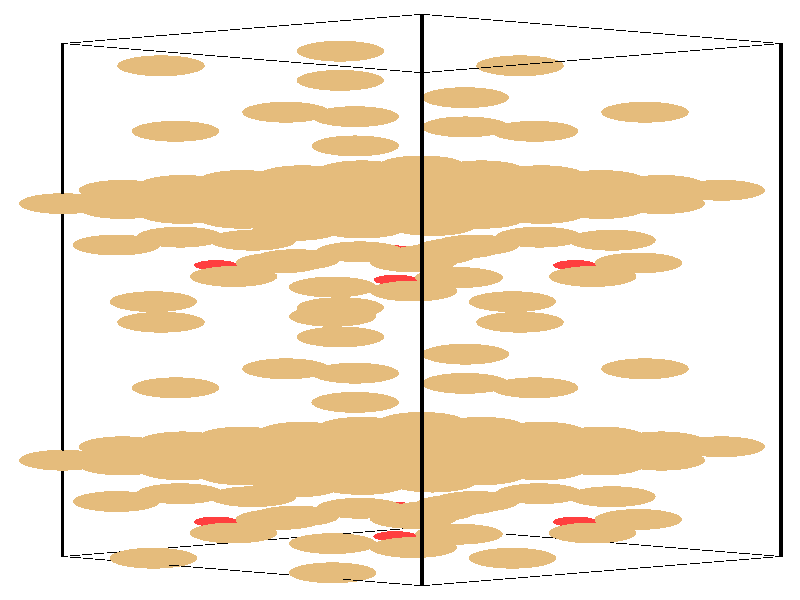 #include "colors.inc"
#include "finish.inc"

global_settings {assumed_gamma 1 max_trace_level 6}
background {color White}
camera {orthographic
  right -24.13*x up 76.08*y
  direction 1.00*z
  location <0,0,50.00> look_at <0,0,0>}
light_source {<  2.00,   3.00,  40.00> color White
  area_light <0.70, 0, 0>, <0, 0.70, 0>, 3, 3
  adaptive 1 jitter}

#declare simple = finish {phong 0.7}
#declare pale = finish {ambient .5 diffuse .85 roughness .001 specular 0.200 }
#declare intermediate = finish {ambient 0.3 diffuse 0.6 specular 0.10 roughness 0.04 }
#declare vmd = finish {ambient .0 diffuse .65 phong 0.1 phong_size 40. specular 0.500 }
#declare jmol = finish {ambient .2 diffuse .6 specular 1 roughness .001 metallic}
#declare ase2 = finish {ambient 0.05 brilliance 3 diffuse 0.6 metallic specular 0.70 roughness 0.04 reflection 0.15}
#declare ase3 = finish {ambient .15 brilliance 2 diffuse .6 metallic specular 1. roughness .001 reflection .0}
#declare glass = finish {ambient .05 diffuse .3 specular 1. roughness .001}
#declare glass2 = finish {ambient .0 diffuse .3 specular 1. reflection .25 roughness .001}
#declare Rcell = 0.050;
#declare Rbond = 0.100;

#macro atom(LOC, R, COL, TRANS, FIN)
  sphere{LOC, R texture{pigment{color COL transmit TRANS} finish{FIN}}}
#end
#macro constrain(LOC, R, COL, TRANS FIN)
union{torus{R, Rcell rotate 45*z texture{pigment{color COL transmit TRANS} finish{FIN}}}
      torus{R, Rcell rotate -45*z texture{pigment{color COL transmit TRANS} finish{FIN}}}
      translate LOC}
#end

cylinder {<-10.17, -32.52, -33.83>, <  0.66, -36.23, -23.65>, Rcell pigment {Black}}
cylinder {<  0.66, -28.82, -44.00>, < 11.49, -32.52, -33.83>, Rcell pigment {Black}}
cylinder {<  0.66,  36.23, -20.33>, < 11.49,  32.52, -10.15>, Rcell pigment {Black}}
cylinder {<-10.17,  32.52, -10.15>, <  0.66,  28.82,   0.03>, Rcell pigment {Black}}
cylinder {<-10.17, -32.52, -33.83>, <  0.66, -28.82, -44.00>, Rcell pigment {Black}}
cylinder {<  0.66, -36.23, -23.65>, < 11.49, -32.52, -33.83>, Rcell pigment {Black}}
cylinder {<  0.66,  28.82,   0.03>, < 11.49,  32.52, -10.15>, Rcell pigment {Black}}
cylinder {<-10.17,  32.52, -10.15>, <  0.66,  36.23, -20.33>, Rcell pigment {Black}}
cylinder {<-10.17, -32.52, -33.83>, <-10.17,  32.52, -10.15>, Rcell pigment {Black}}
cylinder {<  0.66, -36.23, -23.65>, <  0.66,  28.82,   0.03>, Rcell pigment {Black}}
cylinder {< 11.49, -32.52, -33.83>, < 11.49,  32.52, -10.15>, Rcell pigment {Black}}
cylinder {<  0.66, -28.82, -44.00>, <  0.66,  36.23, -20.33>, Rcell pigment {Black}}
atom(<-10.17, -20.31, -29.38>, 1.32, rgb <0.78, 0.50, 0.20>, 0.0, ase3) // #0 
atom(< -8.37, -20.92, -27.68>, 1.32, rgb <0.78, 0.50, 0.20>, 0.0, ase3) // #1 
atom(< -6.56, -21.54, -25.99>, 1.32, rgb <0.78, 0.50, 0.20>, 0.0, ase3) // #2 
atom(< -8.37, -19.69, -31.08>, 1.32, rgb <0.78, 0.50, 0.20>, 0.0, ase3) // #3 
atom(< -6.56, -20.31, -29.38>, 1.32, rgb <0.78, 0.50, 0.20>, 0.0, ase3) // #4 
atom(< -4.76, -20.92, -27.68>, 1.32, rgb <0.78, 0.50, 0.20>, 0.0, ase3) // #5 
atom(< -6.56, -19.07, -32.77>, 1.32, rgb <0.78, 0.50, 0.20>, 0.0, ase3) // #6 
atom(< -4.76, -19.69, -31.08>, 1.32, rgb <0.78, 0.50, 0.20>, 0.0, ase3) // #7 
atom(< -2.95, -20.31, -29.38>, 1.32, rgb <0.78, 0.50, 0.20>, 0.0, ase3) // #8 
atom(< -8.37, -18.61, -28.76>, 1.32, rgb <0.78, 0.50, 0.20>, 0.0, ase3) // #9 
atom(< -6.56, -19.23, -27.07>, 1.32, rgb <0.78, 0.50, 0.20>, 0.0, ase3) // #10 
atom(< -4.76, -19.85, -25.37>, 1.32, rgb <0.78, 0.50, 0.20>, 0.0, ase3) // #11 
atom(< -6.56, -17.99, -30.46>, 1.32, rgb <0.78, 0.50, 0.20>, 0.0, ase3) // #12 
atom(< -4.76, -18.61, -28.76>, 1.32, rgb <0.78, 0.50, 0.20>, 0.0, ase3) // #13 
atom(< -2.95, -19.23, -27.07>, 1.32, rgb <0.78, 0.50, 0.20>, 0.0, ase3) // #14 
atom(< -4.76, -17.38, -32.15>, 1.32, rgb <0.78, 0.50, 0.20>, 0.0, ase3) // #15 
atom(< -2.95, -17.99, -30.46>, 1.32, rgb <0.78, 0.50, 0.20>, 0.0, ase3) // #16 
atom(< -1.14, -18.61, -28.76>, 1.32, rgb <0.78, 0.50, 0.20>, 0.0, ase3) // #17 
atom(<  4.06, -11.13, -28.49>, 1.32, rgb <0.78, 0.50, 0.20>, 0.0, ase3) // #18 
atom(<  0.40,   1.13, -16.19>, 1.32, rgb <0.78, 0.50, 0.20>, 0.0, ase3) // #19 
atom(<  1.97, -10.57, -21.55>, 1.32, rgb <0.78, 0.50, 0.20>, 0.0, ase3) // #20 
atom(< -2.03,   1.64, -25.11>, 1.32, rgb <0.78, 0.50, 0.20>, 0.0, ase3) // #21 
atom(< -3.14,   5.12, -14.86>, 1.32, rgb <0.78, 0.50, 0.20>, 0.0, ase3) // #22 
atom(< -4.44,   7.58, -17.92>, 1.32, rgb <0.78, 0.50, 0.20>, 0.0, ase3) // #23 
atom(<  7.19,   4.69, -17.46>, 1.32, rgb <0.78, 0.50, 0.20>, 0.0, ase3) // #24 
atom(< -1.21,   6.11, -13.25>, 1.32, rgb <0.78, 0.50, 0.20>, 0.0, ase3) // #25 
atom(< -1.80,  -4.68, -20.12>, 1.32, rgb <0.78, 0.50, 0.20>, 0.0, ase3) // #26 
atom(<  5.28,   4.40, -25.28>, 0.66, rgb <1.00, 0.05, 0.05>, 0.0, ase3) // #27 
atom(<  6.03, -19.60, -28.52>, 0.76, rgb <0.56, 0.56, 0.56>, 0.0, ase3) // #28 
atom(<-10.17,  12.22, -17.54>, 1.32, rgb <0.78, 0.50, 0.20>, 0.0, ase3) // #29 
atom(< -8.37,  11.60, -15.85>, 1.32, rgb <0.78, 0.50, 0.20>, 0.0, ase3) // #30 
atom(< -6.56,  10.98, -14.15>, 1.32, rgb <0.78, 0.50, 0.20>, 0.0, ase3) // #31 
atom(< -8.37,  12.83, -19.24>, 1.32, rgb <0.78, 0.50, 0.20>, 0.0, ase3) // #32 
atom(< -6.56,  12.22, -17.54>, 1.32, rgb <0.78, 0.50, 0.20>, 0.0, ase3) // #33 
atom(< -4.76,  11.60, -15.85>, 1.32, rgb <0.78, 0.50, 0.20>, 0.0, ase3) // #34 
atom(< -6.56,  13.45, -20.93>, 1.32, rgb <0.78, 0.50, 0.20>, 0.0, ase3) // #35 
atom(< -4.76,  12.83, -19.24>, 1.32, rgb <0.78, 0.50, 0.20>, 0.0, ase3) // #36 
atom(< -2.95,  12.22, -17.54>, 1.32, rgb <0.78, 0.50, 0.20>, 0.0, ase3) // #37 
atom(< -8.37,  13.91, -16.92>, 1.32, rgb <0.78, 0.50, 0.20>, 0.0, ase3) // #38 
atom(< -6.56,  13.29, -15.23>, 1.32, rgb <0.78, 0.50, 0.20>, 0.0, ase3) // #39 
atom(< -4.76,  12.68, -13.53>, 1.32, rgb <0.78, 0.50, 0.20>, 0.0, ase3) // #40 
atom(< -6.56,  14.53, -18.62>, 1.32, rgb <0.78, 0.50, 0.20>, 0.0, ase3) // #41 
atom(< -4.76,  13.91, -16.92>, 1.32, rgb <0.78, 0.50, 0.20>, 0.0, ase3) // #42 
atom(< -2.95,  13.29, -15.23>, 1.32, rgb <0.78, 0.50, 0.20>, 0.0, ase3) // #43 
atom(< -4.76,  15.15, -20.32>, 1.32, rgb <0.78, 0.50, 0.20>, 0.0, ase3) // #44 
atom(< -2.95,  14.53, -18.62>, 1.32, rgb <0.78, 0.50, 0.20>, 0.0, ase3) // #45 
atom(< -1.14,  13.91, -16.92>, 1.32, rgb <0.78, 0.50, 0.20>, 0.0, ase3) // #46 
atom(<  4.06,  21.39, -16.65>, 1.32, rgb <0.78, 0.50, 0.20>, 0.0, ase3) // #47 
atom(<  0.40, -31.39, -28.03>, 1.32, rgb <0.78, 0.50, 0.20>, 0.0, ase3) // #48 
atom(<  1.97,  21.95,  -9.72>, 1.32, rgb <0.78, 0.50, 0.20>, 0.0, ase3) // #49 
atom(< -2.03, -30.89, -36.95>, 1.32, rgb <0.78, 0.50, 0.20>, 0.0, ase3) // #50 
atom(< -3.14, -27.40, -26.70>, 1.32, rgb <0.78, 0.50, 0.20>, 0.0, ase3) // #51 
atom(< -4.44, -24.94, -29.76>, 1.32, rgb <0.78, 0.50, 0.20>, 0.0, ase3) // #52 
atom(<  7.19, -27.83, -29.29>, 1.32, rgb <0.78, 0.50, 0.20>, 0.0, ase3) // #53 
atom(< -1.21, -26.41, -25.09>, 1.32, rgb <0.78, 0.50, 0.20>, 0.0, ase3) // #54 
atom(< -1.80,  27.85,  -8.28>, 1.32, rgb <0.78, 0.50, 0.20>, 0.0, ase3) // #55 
atom(<  5.28, -28.12, -37.11>, 0.66, rgb <1.00, 0.05, 0.05>, 0.0, ase3) // #56 
atom(<  6.03,  12.93, -16.68>, 0.76, rgb <0.56, 0.56, 0.56>, 0.0, ase3) // #57 
atom(< -4.76, -18.45, -34.47>, 1.32, rgb <0.78, 0.50, 0.20>, 0.0, ase3) // #58 
atom(< -2.95, -19.07, -32.77>, 1.32, rgb <0.78, 0.50, 0.20>, 0.0, ase3) // #59 
atom(< -1.15, -19.69, -31.08>, 1.32, rgb <0.78, 0.50, 0.20>, 0.0, ase3) // #60 
atom(< -2.95, -17.84, -36.16>, 1.32, rgb <0.78, 0.50, 0.20>, 0.0, ase3) // #61 
atom(< -1.15, -18.45, -34.47>, 1.32, rgb <0.78, 0.50, 0.20>, 0.0, ase3) // #62 
atom(<  0.66, -19.07, -32.77>, 1.32, rgb <0.78, 0.50, 0.20>, 0.0, ase3) // #63 
atom(< -1.15, -17.22, -37.86>, 1.32, rgb <0.78, 0.50, 0.20>, 0.0, ase3) // #64 
atom(<  0.66, -17.84, -36.16>, 1.32, rgb <0.78, 0.50, 0.20>, 0.0, ase3) // #65 
atom(<  2.46, -18.45, -34.47>, 1.32, rgb <0.78, 0.50, 0.20>, 0.0, ase3) // #66 
atom(< -2.95, -16.76, -33.85>, 1.32, rgb <0.78, 0.50, 0.20>, 0.0, ase3) // #67 
atom(< -1.15, -17.38, -32.15>, 1.32, rgb <0.78, 0.50, 0.20>, 0.0, ase3) // #68 
atom(<  0.66, -17.99, -30.46>, 1.32, rgb <0.78, 0.50, 0.20>, 0.0, ase3) // #69 
atom(< -1.15, -16.14, -35.55>, 1.32, rgb <0.78, 0.50, 0.20>, 0.0, ase3) // #70 
atom(<  0.66, -16.76, -33.85>, 1.32, rgb <0.78, 0.50, 0.20>, 0.0, ase3) // #71 
atom(<  2.46, -17.38, -32.15>, 1.32, rgb <0.78, 0.50, 0.20>, 0.0, ase3) // #72 
atom(<  0.66, -15.52, -37.24>, 1.32, rgb <0.78, 0.50, 0.20>, 0.0, ase3) // #73 
atom(<  2.46, -16.14, -35.55>, 1.32, rgb <0.78, 0.50, 0.20>, 0.0, ase3) // #74 
atom(<  4.27, -16.76, -33.85>, 1.32, rgb <0.78, 0.50, 0.20>, 0.0, ase3) // #75 
atom(< -1.35, -12.98, -23.40>, 1.32, rgb <0.78, 0.50, 0.20>, 0.0, ase3) // #76 
atom(<  5.81,   2.98, -21.28>, 1.32, rgb <0.78, 0.50, 0.20>, 0.0, ase3) // #77 
atom(<  7.39,  -8.72, -26.64>, 1.32, rgb <0.78, 0.50, 0.20>, 0.0, ase3) // #78 
atom(< -7.44,  -0.21, -20.03>, 1.32, rgb <0.78, 0.50, 0.20>, 0.0, ase3) // #79 
atom(<  2.28,   6.97, -19.95>, 1.32, rgb <0.78, 0.50, 0.20>, 0.0, ase3) // #80 
atom(<  0.98,   9.44, -23.01>, 1.32, rgb <0.78, 0.50, 0.20>, 0.0, ase3) // #81 
atom(<  1.78,   2.84, -12.37>, 1.32, rgb <0.78, 0.50, 0.20>, 0.0, ase3) // #82 
atom(<  4.20,   7.97, -18.34>, 1.32, rgb <0.78, 0.50, 0.20>, 0.0, ase3) // #83 
atom(<  3.62,  -2.82, -25.20>, 1.32, rgb <0.78, 0.50, 0.20>, 0.0, ase3) // #84 
atom(< -0.14,   2.55, -20.19>, 0.66, rgb <1.00, 0.05, 0.05>, 0.0, ase3) // #85 
atom(<  0.61, -21.45, -23.43>, 0.76, rgb <0.56, 0.56, 0.56>, 0.0, ase3) // #86 
atom(< -4.76,  14.07, -22.63>, 1.32, rgb <0.78, 0.50, 0.20>, 0.0, ase3) // #87 
atom(< -2.95,  13.45, -20.93>, 1.32, rgb <0.78, 0.50, 0.20>, 0.0, ase3) // #88 
atom(< -1.15,  12.83, -19.24>, 1.32, rgb <0.78, 0.50, 0.20>, 0.0, ase3) // #89 
atom(< -2.95,  14.69, -24.33>, 1.32, rgb <0.78, 0.50, 0.20>, 0.0, ase3) // #90 
atom(< -1.15,  14.07, -22.63>, 1.32, rgb <0.78, 0.50, 0.20>, 0.0, ase3) // #91 
atom(<  0.66,  13.45, -20.93>, 1.32, rgb <0.78, 0.50, 0.20>, 0.0, ase3) // #92 
atom(< -1.15,  15.30, -26.02>, 1.32, rgb <0.78, 0.50, 0.20>, 0.0, ase3) // #93 
atom(<  0.66,  14.69, -24.33>, 1.32, rgb <0.78, 0.50, 0.20>, 0.0, ase3) // #94 
atom(<  2.46,  14.07, -22.63>, 1.32, rgb <0.78, 0.50, 0.20>, 0.0, ase3) // #95 
atom(< -2.95,  15.76, -22.01>, 1.32, rgb <0.78, 0.50, 0.20>, 0.0, ase3) // #96 
atom(< -1.15,  15.15, -20.32>, 1.32, rgb <0.78, 0.50, 0.20>, 0.0, ase3) // #97 
atom(<  0.66,  14.53, -18.62>, 1.32, rgb <0.78, 0.50, 0.20>, 0.0, ase3) // #98 
atom(< -1.15,  16.38, -23.71>, 1.32, rgb <0.78, 0.50, 0.20>, 0.0, ase3) // #99 
atom(<  0.66,  15.76, -22.01>, 1.32, rgb <0.78, 0.50, 0.20>, 0.0, ase3) // #100 
atom(<  2.46,  15.15, -20.32>, 1.32, rgb <0.78, 0.50, 0.20>, 0.0, ase3) // #101 
atom(<  0.66,  17.00, -25.41>, 1.32, rgb <0.78, 0.50, 0.20>, 0.0, ase3) // #102 
atom(<  2.46,  16.38, -23.71>, 1.32, rgb <0.78, 0.50, 0.20>, 0.0, ase3) // #103 
atom(<  4.27,  15.76, -22.01>, 1.32, rgb <0.78, 0.50, 0.20>, 0.0, ase3) // #104 
atom(< -1.35,  19.54, -11.57>, 1.32, rgb <0.78, 0.50, 0.20>, 0.0, ase3) // #105 
atom(<  5.81, -29.54, -33.12>, 1.32, rgb <0.78, 0.50, 0.20>, 0.0, ase3) // #106 
atom(<  7.39,  23.81, -14.81>, 1.32, rgb <0.78, 0.50, 0.20>, 0.0, ase3) // #107 
atom(< -7.44, -32.74, -31.86>, 1.32, rgb <0.78, 0.50, 0.20>, 0.0, ase3) // #108 
atom(<  2.28, -25.55, -31.79>, 1.32, rgb <0.78, 0.50, 0.20>, 0.0, ase3) // #109 
atom(<  0.98, -23.09, -34.85>, 1.32, rgb <0.78, 0.50, 0.20>, 0.0, ase3) // #110 
atom(<  1.78, -29.69, -24.21>, 1.32, rgb <0.78, 0.50, 0.20>, 0.0, ase3) // #111 
atom(<  4.20, -24.56, -30.18>, 1.32, rgb <0.78, 0.50, 0.20>, 0.0, ase3) // #112 
atom(<  3.62,  29.70, -13.37>, 1.32, rgb <0.78, 0.50, 0.20>, 0.0, ase3) // #113 
atom(< -0.14, -29.97, -32.03>, 0.66, rgb <1.00, 0.05, 0.05>, 0.0, ase3) // #114 
atom(<  0.61,  11.08, -11.59>, 0.76, rgb <0.56, 0.56, 0.56>, 0.0, ase3) // #115 
atom(< -4.76, -22.16, -24.29>, 1.32, rgb <0.78, 0.50, 0.20>, 0.0, ase3) // #116 
atom(< -2.95, -22.78, -22.59>, 1.32, rgb <0.78, 0.50, 0.20>, 0.0, ase3) // #117 
atom(< -1.14, -23.39, -20.90>, 1.32, rgb <0.78, 0.50, 0.20>, 0.0, ase3) // #118 
atom(< -2.95, -21.54, -25.99>, 1.32, rgb <0.78, 0.50, 0.20>, 0.0, ase3) // #119 
atom(< -1.15, -22.16, -24.29>, 1.32, rgb <0.78, 0.50, 0.20>, 0.0, ase3) // #120 
atom(<  0.66, -22.78, -22.59>, 1.32, rgb <0.78, 0.50, 0.20>, 0.0, ase3) // #121 
atom(< -1.15, -20.92, -27.68>, 1.32, rgb <0.78, 0.50, 0.20>, 0.0, ase3) // #122 
atom(<  0.66, -21.54, -25.99>, 1.32, rgb <0.78, 0.50, 0.20>, 0.0, ase3) // #123 
atom(<  2.46, -22.16, -24.29>, 1.32, rgb <0.78, 0.50, 0.20>, 0.0, ase3) // #124 
atom(< -2.95, -20.46, -23.67>, 1.32, rgb <0.78, 0.50, 0.20>, 0.0, ase3) // #125 
atom(< -1.15, -21.08, -21.98>, 1.32, rgb <0.78, 0.50, 0.20>, 0.0, ase3) // #126 
atom(<  0.66, -21.70, -20.28>, 1.32, rgb <0.78, 0.50, 0.20>, 0.0, ase3) // #127 
atom(< -1.15, -19.85, -25.37>, 1.32, rgb <0.78, 0.50, 0.20>, 0.0, ase3) // #128 
atom(<  0.66, -20.46, -23.67>, 1.32, rgb <0.78, 0.50, 0.20>, 0.0, ase3) // #129 
atom(<  2.46, -21.08, -21.98>, 1.32, rgb <0.78, 0.50, 0.20>, 0.0, ase3) // #130 
atom(<  0.66, -19.23, -27.07>, 1.32, rgb <0.78, 0.50, 0.20>, 0.0, ase3) // #131 
atom(<  2.46, -19.85, -25.37>, 1.32, rgb <0.78, 0.50, 0.20>, 0.0, ase3) // #132 
atom(<  4.27, -20.46, -23.67>, 1.32, rgb <0.78, 0.50, 0.20>, 0.0, ase3) // #133 
atom(< -1.35,  -9.28, -33.58>, 1.32, rgb <0.78, 0.50, 0.20>, 0.0, ase3) // #134 
atom(< -5.02,   2.98, -21.28>, 1.32, rgb <0.78, 0.50, 0.20>, 0.0, ase3) // #135 
atom(< -3.44,  -8.72, -26.64>, 1.32, rgb <0.78, 0.50, 0.20>, 0.0, ase3) // #136 
atom(<  3.39,  -0.21, -20.03>, 1.32, rgb <0.78, 0.50, 0.20>, 0.0, ase3) // #137 
atom(< -8.55,   6.97, -19.95>, 1.32, rgb <0.78, 0.50, 0.20>, 0.0, ase3) // #138 
atom(<  0.98,   5.73, -12.83>, 1.32, rgb <0.78, 0.50, 0.20>, 0.0, ase3) // #139 
atom(<  1.78,   6.54, -22.55>, 1.32, rgb <0.78, 0.50, 0.20>, 0.0, ase3) // #140 
atom(< -6.63,   7.97, -18.34>, 1.32, rgb <0.78, 0.50, 0.20>, 0.0, ase3) // #141 
atom(< -7.21,  -2.82, -25.20>, 1.32, rgb <0.78, 0.50, 0.20>, 0.0, ase3) // #142 
atom(< -0.14,   6.26, -30.37>, 0.66, rgb <1.00, 0.05, 0.05>, 0.0, ase3) // #143 
atom(<  0.61, -17.74, -33.61>, 0.76, rgb <0.56, 0.56, 0.56>, 0.0, ase3) // #144 
atom(< -4.76,  10.36, -12.45>, 1.32, rgb <0.78, 0.50, 0.20>, 0.0, ase3) // #145 
atom(< -2.95,   9.75, -10.76>, 1.32, rgb <0.78, 0.50, 0.20>, 0.0, ase3) // #146 
atom(< -1.14,   9.13,  -9.06>, 1.32, rgb <0.78, 0.50, 0.20>, 0.0, ase3) // #147 
atom(< -2.95,  10.98, -14.15>, 1.32, rgb <0.78, 0.50, 0.20>, 0.0, ase3) // #148 
atom(< -1.15,  10.36, -12.45>, 1.32, rgb <0.78, 0.50, 0.20>, 0.0, ase3) // #149 
atom(<  0.66,   9.75, -10.76>, 1.32, rgb <0.78, 0.50, 0.20>, 0.0, ase3) // #150 
atom(< -1.15,  11.60, -15.85>, 1.32, rgb <0.78, 0.50, 0.20>, 0.0, ase3) // #151 
atom(<  0.66,  10.98, -14.15>, 1.32, rgb <0.78, 0.50, 0.20>, 0.0, ase3) // #152 
atom(<  2.46,  10.36, -12.45>, 1.32, rgb <0.78, 0.50, 0.20>, 0.0, ase3) // #153 
atom(< -2.95,  12.06, -11.84>, 1.32, rgb <0.78, 0.50, 0.20>, 0.0, ase3) // #154 
atom(< -1.15,  11.44, -10.14>, 1.32, rgb <0.78, 0.50, 0.20>, 0.0, ase3) // #155 
atom(<  0.66,  10.83,  -8.44>, 1.32, rgb <0.78, 0.50, 0.20>, 0.0, ase3) // #156 
atom(< -1.15,  12.68, -13.53>, 1.32, rgb <0.78, 0.50, 0.20>, 0.0, ase3) // #157 
atom(<  0.66,  12.06, -11.84>, 1.32, rgb <0.78, 0.50, 0.20>, 0.0, ase3) // #158 
atom(<  2.46,  11.44, -10.14>, 1.32, rgb <0.78, 0.50, 0.20>, 0.0, ase3) // #159 
atom(<  0.66,  13.29, -15.23>, 1.32, rgb <0.78, 0.50, 0.20>, 0.0, ase3) // #160 
atom(<  2.46,  12.68, -13.53>, 1.32, rgb <0.78, 0.50, 0.20>, 0.0, ase3) // #161 
atom(<  4.27,  12.06, -11.84>, 1.32, rgb <0.78, 0.50, 0.20>, 0.0, ase3) // #162 
atom(< -1.35,  23.25, -21.74>, 1.32, rgb <0.78, 0.50, 0.20>, 0.0, ase3) // #163 
atom(< -5.02, -29.54, -33.12>, 1.32, rgb <0.78, 0.50, 0.20>, 0.0, ase3) // #164 
atom(< -3.44,  23.81, -14.81>, 1.32, rgb <0.78, 0.50, 0.20>, 0.0, ase3) // #165 
atom(<  3.39, -32.74, -31.86>, 1.32, rgb <0.78, 0.50, 0.20>, 0.0, ase3) // #166 
atom(< -8.55, -25.55, -31.79>, 1.32, rgb <0.78, 0.50, 0.20>, 0.0, ase3) // #167 
atom(<  0.98, -26.79, -24.67>, 1.32, rgb <0.78, 0.50, 0.20>, 0.0, ase3) // #168 
atom(<  1.78, -25.98, -34.38>, 1.32, rgb <0.78, 0.50, 0.20>, 0.0, ase3) // #169 
atom(< -6.63, -24.56, -30.18>, 1.32, rgb <0.78, 0.50, 0.20>, 0.0, ase3) // #170 
atom(< -7.21,  29.70, -13.37>, 1.32, rgb <0.78, 0.50, 0.20>, 0.0, ase3) // #171 
atom(< -0.14, -26.27, -42.20>, 0.66, rgb <1.00, 0.05, 0.05>, 0.0, ase3) // #172 
atom(<  0.61,  14.78, -21.77>, 0.76, rgb <0.56, 0.56, 0.56>, 0.0, ase3) // #173 
atom(<  0.66, -20.31, -29.38>, 1.32, rgb <0.78, 0.50, 0.20>, 0.0, ase3) // #174 
atom(<  2.46, -20.92, -27.68>, 1.32, rgb <0.78, 0.50, 0.20>, 0.0, ase3) // #175 
atom(<  4.27, -21.54, -25.99>, 1.32, rgb <0.78, 0.50, 0.20>, 0.0, ase3) // #176 
atom(<  2.46, -19.69, -31.08>, 1.32, rgb <0.78, 0.50, 0.20>, 0.0, ase3) // #177 
atom(<  4.27, -20.31, -29.38>, 1.32, rgb <0.78, 0.50, 0.20>, 0.0, ase3) // #178 
atom(<  6.07, -20.92, -27.68>, 1.32, rgb <0.78, 0.50, 0.20>, 0.0, ase3) // #179 
atom(<  4.27, -19.07, -32.77>, 1.32, rgb <0.78, 0.50, 0.20>, 0.0, ase3) // #180 
atom(<  6.07, -19.69, -31.08>, 1.32, rgb <0.78, 0.50, 0.20>, 0.0, ase3) // #181 
atom(<  7.88, -20.31, -29.38>, 1.32, rgb <0.78, 0.50, 0.20>, 0.0, ase3) // #182 
atom(<  2.46, -18.61, -28.76>, 1.32, rgb <0.78, 0.50, 0.20>, 0.0, ase3) // #183 
atom(<  4.27, -19.23, -27.07>, 1.32, rgb <0.78, 0.50, 0.20>, 0.0, ase3) // #184 
atom(<  6.07, -19.85, -25.37>, 1.32, rgb <0.78, 0.50, 0.20>, 0.0, ase3) // #185 
atom(<  4.27, -17.99, -30.46>, 1.32, rgb <0.78, 0.50, 0.20>, 0.0, ase3) // #186 
atom(<  6.07, -18.61, -28.76>, 1.32, rgb <0.78, 0.50, 0.20>, 0.0, ase3) // #187 
atom(<  7.88, -19.23, -27.07>, 1.32, rgb <0.78, 0.50, 0.20>, 0.0, ase3) // #188 
atom(<  6.07, -17.38, -32.15>, 1.32, rgb <0.78, 0.50, 0.20>, 0.0, ase3) // #189 
atom(<  7.88, -17.99, -30.46>, 1.32, rgb <0.78, 0.50, 0.20>, 0.0, ase3) // #190 
atom(<  9.69, -18.61, -28.76>, 1.32, rgb <0.78, 0.50, 0.20>, 0.0, ase3) // #191 
atom(< -6.77, -11.13, -28.49>, 1.32, rgb <0.78, 0.50, 0.20>, 0.0, ase3) // #192 
atom(<  0.40,   4.83, -26.37>, 1.32, rgb <0.78, 0.50, 0.20>, 0.0, ase3) // #193 
atom(<  1.97,  -6.87, -31.73>, 1.32, rgb <0.78, 0.50, 0.20>, 0.0, ase3) // #194 
atom(< -2.03,  -2.07, -14.94>, 1.32, rgb <0.78, 0.50, 0.20>, 0.0, ase3) // #195 
atom(< -3.14,   8.83, -25.04>, 1.32, rgb <0.78, 0.50, 0.20>, 0.0, ase3) // #196 
atom(<  6.39,   7.58, -17.92>, 1.32, rgb <0.78, 0.50, 0.20>, 0.0, ase3) // #197 
atom(< -3.64,   4.69, -17.46>, 1.32, rgb <0.78, 0.50, 0.20>, 0.0, ase3) // #198 
atom(< -1.21,   9.82, -23.43>, 1.32, rgb <0.78, 0.50, 0.20>, 0.0, ase3) // #199 
atom(< -1.80,  -0.97, -30.29>, 1.32, rgb <0.78, 0.50, 0.20>, 0.0, ase3) // #200 
atom(< -5.55,   4.40, -25.28>, 0.66, rgb <1.00, 0.05, 0.05>, 0.0, ase3) // #201 
atom(< -4.80, -19.60, -28.52>, 0.76, rgb <0.56, 0.56, 0.56>, 0.0, ase3) // #202 
atom(<  0.66,  12.22, -17.54>, 1.32, rgb <0.78, 0.50, 0.20>, 0.0, ase3) // #203 
atom(<  2.46,  11.60, -15.85>, 1.32, rgb <0.78, 0.50, 0.20>, 0.0, ase3) // #204 
atom(<  4.27,  10.98, -14.15>, 1.32, rgb <0.78, 0.50, 0.20>, 0.0, ase3) // #205 
atom(<  2.46,  12.83, -19.24>, 1.32, rgb <0.78, 0.50, 0.20>, 0.0, ase3) // #206 
atom(<  4.27,  12.22, -17.54>, 1.32, rgb <0.78, 0.50, 0.20>, 0.0, ase3) // #207 
atom(<  6.07,  11.60, -15.85>, 1.32, rgb <0.78, 0.50, 0.20>, 0.0, ase3) // #208 
atom(<  4.27,  13.45, -20.93>, 1.32, rgb <0.78, 0.50, 0.20>, 0.0, ase3) // #209 
atom(<  6.07,  12.83, -19.24>, 1.32, rgb <0.78, 0.50, 0.20>, 0.0, ase3) // #210 
atom(<  7.88,  12.22, -17.54>, 1.32, rgb <0.78, 0.50, 0.20>, 0.0, ase3) // #211 
atom(<  2.46,  13.91, -16.92>, 1.32, rgb <0.78, 0.50, 0.20>, 0.0, ase3) // #212 
atom(<  4.27,  13.29, -15.23>, 1.32, rgb <0.78, 0.50, 0.20>, 0.0, ase3) // #213 
atom(<  6.07,  12.68, -13.53>, 1.32, rgb <0.78, 0.50, 0.20>, 0.0, ase3) // #214 
atom(<  4.27,  14.53, -18.62>, 1.32, rgb <0.78, 0.50, 0.20>, 0.0, ase3) // #215 
atom(<  6.07,  13.91, -16.92>, 1.32, rgb <0.78, 0.50, 0.20>, 0.0, ase3) // #216 
atom(<  7.88,  13.29, -15.23>, 1.32, rgb <0.78, 0.50, 0.20>, 0.0, ase3) // #217 
atom(<  6.07,  15.15, -20.32>, 1.32, rgb <0.78, 0.50, 0.20>, 0.0, ase3) // #218 
atom(<  7.88,  14.53, -18.62>, 1.32, rgb <0.78, 0.50, 0.20>, 0.0, ase3) // #219 
atom(<  9.69,  13.91, -16.92>, 1.32, rgb <0.78, 0.50, 0.20>, 0.0, ase3) // #220 
atom(< -6.77,  21.39, -16.65>, 1.32, rgb <0.78, 0.50, 0.20>, 0.0, ase3) // #221 
atom(<  0.40, -27.69, -38.21>, 1.32, rgb <0.78, 0.50, 0.20>, 0.0, ase3) // #222 
atom(<  1.97,  25.66, -19.89>, 1.32, rgb <0.78, 0.50, 0.20>, 0.0, ase3) // #223 
atom(< -2.03, -34.59, -26.77>, 1.32, rgb <0.78, 0.50, 0.20>, 0.0, ase3) // #224 
atom(< -3.14, -23.70, -36.88>, 1.32, rgb <0.78, 0.50, 0.20>, 0.0, ase3) // #225 
atom(<  6.39, -24.94, -29.76>, 1.32, rgb <0.78, 0.50, 0.20>, 0.0, ase3) // #226 
atom(< -3.64, -27.83, -29.29>, 1.32, rgb <0.78, 0.50, 0.20>, 0.0, ase3) // #227 
atom(< -1.21, -22.70, -35.27>, 1.32, rgb <0.78, 0.50, 0.20>, 0.0, ase3) // #228 
atom(< -1.80,  31.55, -18.45>, 1.32, rgb <0.78, 0.50, 0.20>, 0.0, ase3) // #229 
atom(< -5.55, -28.12, -37.11>, 0.66, rgb <1.00, 0.05, 0.05>, 0.0, ase3) // #230 
atom(< -4.80,  12.93, -16.68>, 0.76, rgb <0.56, 0.56, 0.56>, 0.0, ase3) // #231 
